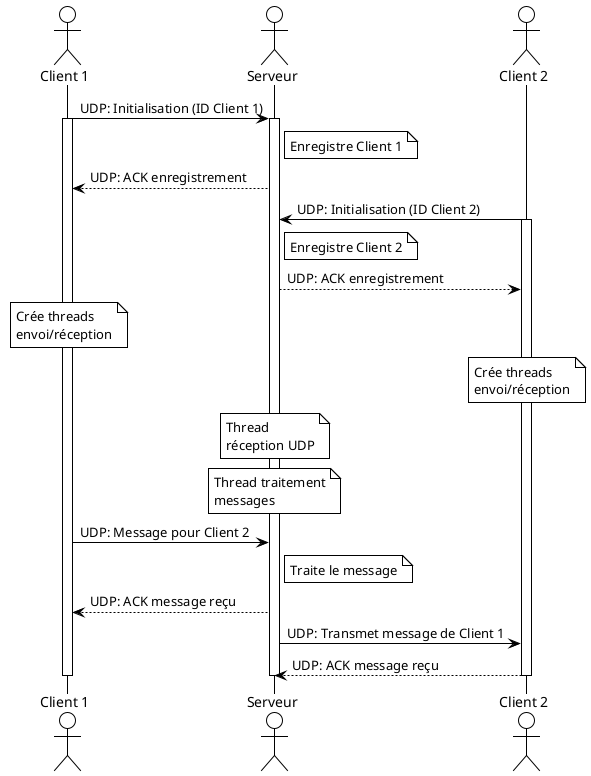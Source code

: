 @startuml
!theme plain

actor "Client 1" as C1
actor "Serveur" as S
actor "Client 2" as C2

box "Phase d'initialisation" #LightBlue
C1 -> S : UDP: Initialisation (ID Client 1)
activate C1
activate S
note right of S: Enregistre Client 1
S --> C1 : UDP: ACK enregistrement

C2 -> S : UDP: Initialisation (ID Client 2)
activate C2
note right of S: Enregistre Client 2
S --> C2 : UDP: ACK enregistrement
end box

box "Structure Multi-thread/process" #LightGreen
note over C1: Crée threads\nenvoi/réception

note over C2: Crée threads\nenvoi/réception

note over S: Thread\nréception UDP

note over S: Thread traitement\nmessages
end box

box "Communication par messages" #LightYellow
C1 -> S : UDP: Message pour Client 2
note right of S: Traite le message
S --> C1 : UDP: ACK message reçu

S -> C2 : UDP: Transmet message de Client 1
C2 --> S : UDP: ACK message reçu
end box

deactivate C1
deactivate S
deactivate C2
@enduml